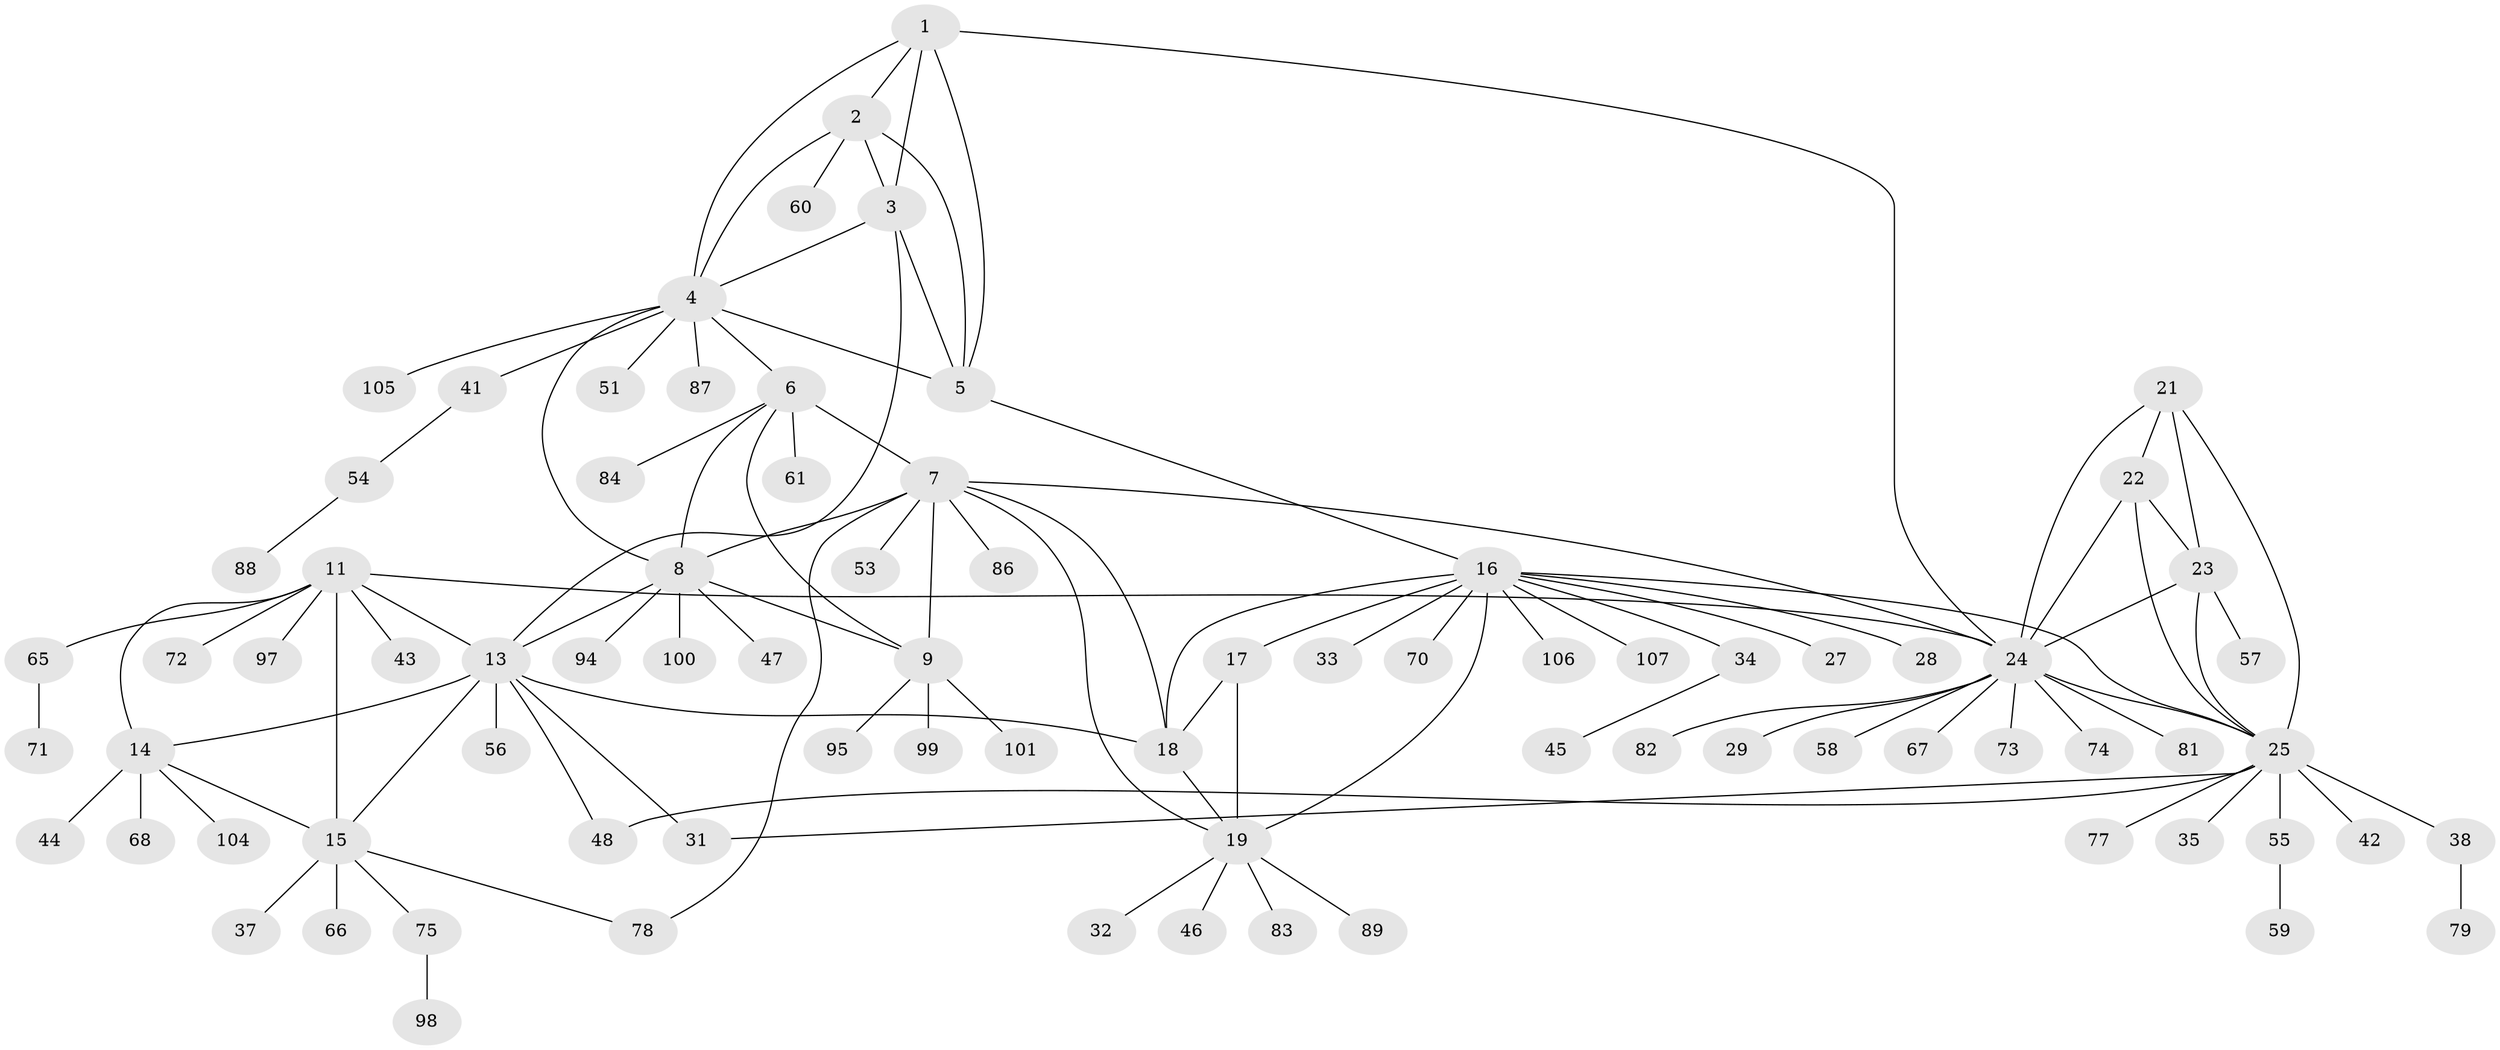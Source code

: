 // original degree distribution, {5: 0.056074766355140186, 6: 0.037383177570093455, 10: 0.018691588785046728, 7: 0.056074766355140186, 11: 0.009345794392523364, 8: 0.028037383177570093, 9: 0.009345794392523364, 15: 0.009345794392523364, 13: 0.009345794392523364, 3: 0.037383177570093455, 1: 0.5794392523364486, 2: 0.14953271028037382}
// Generated by graph-tools (version 1.1) at 2025/42/03/06/25 10:42:15]
// undirected, 82 vertices, 113 edges
graph export_dot {
graph [start="1"]
  node [color=gray90,style=filled];
  1;
  2 [super="+36"];
  3;
  4 [super="+30"];
  5 [super="+49"];
  6 [super="+63"];
  7 [super="+10"];
  8 [super="+40"];
  9 [super="+80"];
  11 [super="+12"];
  13 [super="+39"];
  14 [super="+76"];
  15 [super="+62"];
  16 [super="+20"];
  17 [super="+85"];
  18;
  19 [super="+26"];
  21 [super="+92"];
  22 [super="+52"];
  23;
  24 [super="+102"];
  25 [super="+96"];
  27;
  28;
  29;
  31;
  32;
  33;
  34;
  35;
  37;
  38 [super="+90"];
  41 [super="+50"];
  42;
  43;
  44;
  45;
  46;
  47;
  48;
  51 [super="+69"];
  53;
  54;
  55;
  56 [super="+64"];
  57;
  58;
  59;
  60;
  61;
  65;
  66;
  67;
  68;
  70;
  71;
  72;
  73 [super="+91"];
  74;
  75;
  77;
  78;
  79 [super="+93"];
  81;
  82;
  83;
  84 [super="+103"];
  86;
  87;
  88;
  89;
  94;
  95;
  97;
  98;
  99;
  100;
  101;
  104;
  105;
  106;
  107;
  1 -- 2;
  1 -- 3;
  1 -- 4;
  1 -- 5;
  1 -- 24;
  2 -- 3;
  2 -- 4;
  2 -- 5;
  2 -- 60;
  3 -- 4;
  3 -- 5;
  3 -- 13;
  4 -- 5;
  4 -- 6;
  4 -- 41;
  4 -- 51;
  4 -- 87;
  4 -- 105;
  4 -- 8;
  5 -- 16;
  6 -- 7 [weight=2];
  6 -- 8;
  6 -- 9;
  6 -- 61;
  6 -- 84;
  7 -- 8 [weight=2];
  7 -- 9 [weight=2];
  7 -- 24;
  7 -- 78;
  7 -- 18;
  7 -- 53;
  7 -- 86;
  7 -- 19;
  8 -- 9;
  8 -- 13;
  8 -- 47;
  8 -- 94;
  8 -- 100;
  9 -- 99;
  9 -- 101;
  9 -- 95;
  11 -- 13 [weight=2];
  11 -- 14 [weight=2];
  11 -- 15 [weight=2];
  11 -- 65;
  11 -- 72;
  11 -- 97;
  11 -- 24;
  11 -- 43;
  13 -- 14;
  13 -- 15;
  13 -- 18;
  13 -- 31;
  13 -- 48;
  13 -- 56;
  14 -- 15;
  14 -- 44;
  14 -- 68;
  14 -- 104;
  15 -- 37;
  15 -- 78;
  15 -- 66;
  15 -- 75;
  16 -- 17 [weight=2];
  16 -- 18 [weight=2];
  16 -- 19 [weight=2];
  16 -- 25;
  16 -- 27;
  16 -- 106;
  16 -- 33;
  16 -- 34;
  16 -- 70;
  16 -- 107;
  16 -- 28;
  17 -- 18;
  17 -- 19;
  18 -- 19;
  19 -- 32;
  19 -- 46;
  19 -- 89;
  19 -- 83;
  21 -- 22;
  21 -- 23;
  21 -- 24;
  21 -- 25;
  22 -- 23;
  22 -- 24;
  22 -- 25;
  23 -- 24;
  23 -- 25;
  23 -- 57;
  24 -- 25;
  24 -- 29;
  24 -- 58;
  24 -- 67;
  24 -- 73;
  24 -- 74;
  24 -- 81;
  24 -- 82;
  25 -- 31;
  25 -- 35;
  25 -- 38;
  25 -- 42;
  25 -- 48;
  25 -- 55;
  25 -- 77;
  34 -- 45;
  38 -- 79;
  41 -- 54;
  54 -- 88;
  55 -- 59;
  65 -- 71;
  75 -- 98;
}
